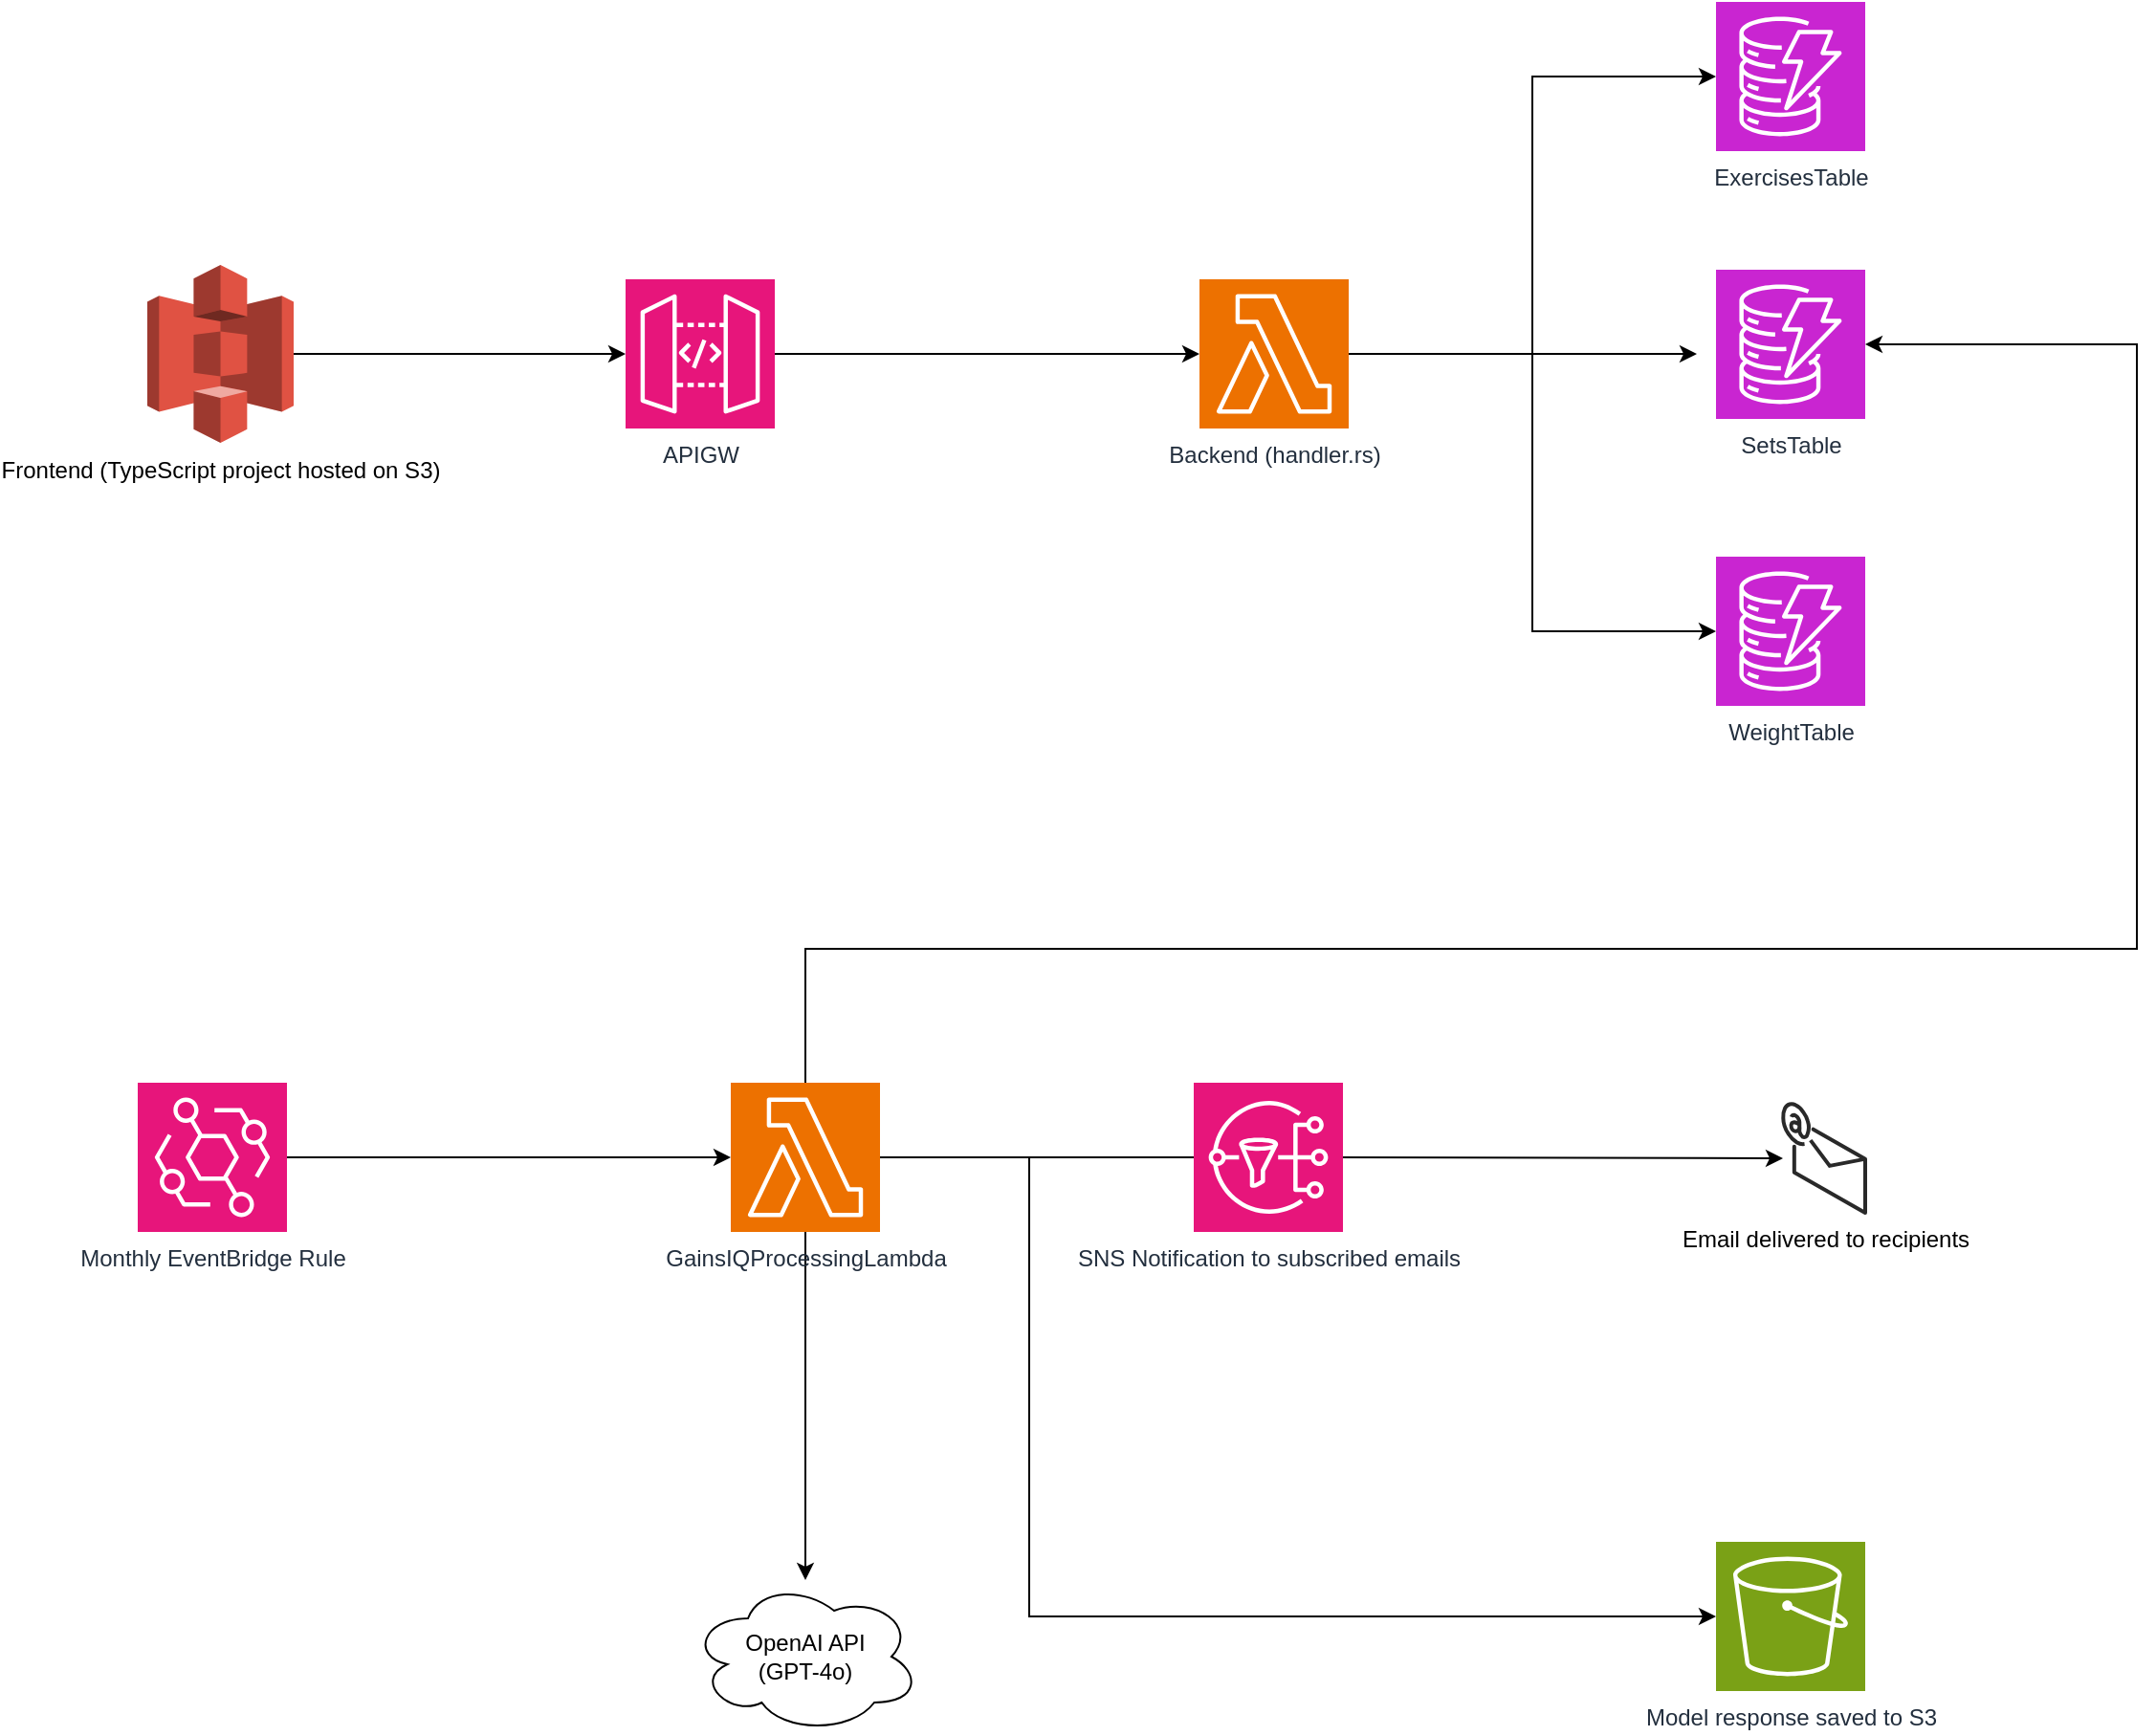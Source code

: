 <mxfile version="25.0.0">
  <diagram name="Page-1" id="QXoPpjPjjvawaE9_gzk-">
    <mxGraphModel dx="1099" dy="1129" grid="1" gridSize="10" guides="1" tooltips="1" connect="1" arrows="1" fold="1" page="1" pageScale="1" pageWidth="850" pageHeight="1100" math="0" shadow="0">
      <root>
        <mxCell id="0" />
        <mxCell id="1" parent="0" />
        <mxCell id="w0JvV6dThhApG_6P3n8y-1" value="&lt;div&gt;ExercisesTable&lt;/div&gt;&lt;div&gt;&lt;br&gt;&lt;/div&gt;" style="sketch=0;points=[[0,0,0],[0.25,0,0],[0.5,0,0],[0.75,0,0],[1,0,0],[0,1,0],[0.25,1,0],[0.5,1,0],[0.75,1,0],[1,1,0],[0,0.25,0],[0,0.5,0],[0,0.75,0],[1,0.25,0],[1,0.5,0],[1,0.75,0]];outlineConnect=0;fontColor=#232F3E;fillColor=#C925D1;strokeColor=#ffffff;dashed=0;verticalLabelPosition=bottom;verticalAlign=top;align=center;html=1;fontSize=12;fontStyle=0;aspect=fixed;shape=mxgraph.aws4.resourceIcon;resIcon=mxgraph.aws4.dynamodb;" vertex="1" parent="1">
          <mxGeometry x="920" y="125" width="78" height="78" as="geometry" />
        </mxCell>
        <mxCell id="w0JvV6dThhApG_6P3n8y-2" value="&lt;div&gt;SetsTable&lt;/div&gt;&lt;div&gt;&lt;br&gt;&lt;/div&gt;" style="sketch=0;points=[[0,0,0],[0.25,0,0],[0.5,0,0],[0.75,0,0],[1,0,0],[0,1,0],[0.25,1,0],[0.5,1,0],[0.75,1,0],[1,1,0],[0,0.25,0],[0,0.5,0],[0,0.75,0],[1,0.25,0],[1,0.5,0],[1,0.75,0]];outlineConnect=0;fontColor=#232F3E;fillColor=#C925D1;strokeColor=#ffffff;dashed=0;verticalLabelPosition=bottom;verticalAlign=top;align=center;html=1;fontSize=12;fontStyle=0;aspect=fixed;shape=mxgraph.aws4.resourceIcon;resIcon=mxgraph.aws4.dynamodb;" vertex="1" parent="1">
          <mxGeometry x="920" y="265" width="78" height="78" as="geometry" />
        </mxCell>
        <mxCell id="w0JvV6dThhApG_6P3n8y-3" value="&lt;div&gt;WeightTable&lt;/div&gt;&lt;div&gt;&lt;br&gt;&lt;/div&gt;" style="sketch=0;points=[[0,0,0],[0.25,0,0],[0.5,0,0],[0.75,0,0],[1,0,0],[0,1,0],[0.25,1,0],[0.5,1,0],[0.75,1,0],[1,1,0],[0,0.25,0],[0,0.5,0],[0,0.75,0],[1,0.25,0],[1,0.5,0],[1,0.75,0]];outlineConnect=0;fontColor=#232F3E;fillColor=#C925D1;strokeColor=#ffffff;dashed=0;verticalLabelPosition=bottom;verticalAlign=top;align=center;html=1;fontSize=12;fontStyle=0;aspect=fixed;shape=mxgraph.aws4.resourceIcon;resIcon=mxgraph.aws4.dynamodb;" vertex="1" parent="1">
          <mxGeometry x="920" y="415" width="78" height="78" as="geometry" />
        </mxCell>
        <mxCell id="w0JvV6dThhApG_6P3n8y-4" value="&lt;div&gt;APIGW&lt;/div&gt;&lt;div&gt;&lt;br&gt;&lt;/div&gt;" style="sketch=0;points=[[0,0,0],[0.25,0,0],[0.5,0,0],[0.75,0,0],[1,0,0],[0,1,0],[0.25,1,0],[0.5,1,0],[0.75,1,0],[1,1,0],[0,0.25,0],[0,0.5,0],[0,0.75,0],[1,0.25,0],[1,0.5,0],[1,0.75,0]];outlineConnect=0;fontColor=#232F3E;fillColor=#E7157B;strokeColor=#ffffff;dashed=0;verticalLabelPosition=bottom;verticalAlign=top;align=center;html=1;fontSize=12;fontStyle=0;aspect=fixed;shape=mxgraph.aws4.resourceIcon;resIcon=mxgraph.aws4.api_gateway;" vertex="1" parent="1">
          <mxGeometry x="350" y="270" width="78" height="78" as="geometry" />
        </mxCell>
        <mxCell id="w0JvV6dThhApG_6P3n8y-8" style="edgeStyle=orthogonalEdgeStyle;rounded=0;orthogonalLoop=1;jettySize=auto;html=1;" edge="1" parent="1" source="w0JvV6dThhApG_6P3n8y-5" target="w0JvV6dThhApG_6P3n8y-4">
          <mxGeometry relative="1" as="geometry" />
        </mxCell>
        <mxCell id="w0JvV6dThhApG_6P3n8y-5" value="&lt;div&gt;Frontend (TypeScript project hosted on S3)&lt;/div&gt;&lt;div&gt;&lt;br&gt;&lt;/div&gt;" style="outlineConnect=0;dashed=0;verticalLabelPosition=bottom;verticalAlign=top;align=center;html=1;shape=mxgraph.aws3.s3;fillColor=#E05243;gradientColor=none;" vertex="1" parent="1">
          <mxGeometry x="100" y="262.5" width="76.5" height="93" as="geometry" />
        </mxCell>
        <mxCell id="w0JvV6dThhApG_6P3n8y-12" style="edgeStyle=orthogonalEdgeStyle;rounded=0;orthogonalLoop=1;jettySize=auto;html=1;exitX=1;exitY=0.5;exitDx=0;exitDy=0;exitPerimeter=0;" edge="1" parent="1" source="w0JvV6dThhApG_6P3n8y-6">
          <mxGeometry relative="1" as="geometry">
            <mxPoint x="910" y="309" as="targetPoint" />
          </mxGeometry>
        </mxCell>
        <mxCell id="w0JvV6dThhApG_6P3n8y-6" value="Backend (handler.rs)" style="sketch=0;points=[[0,0,0],[0.25,0,0],[0.5,0,0],[0.75,0,0],[1,0,0],[0,1,0],[0.25,1,0],[0.5,1,0],[0.75,1,0],[1,1,0],[0,0.25,0],[0,0.5,0],[0,0.75,0],[1,0.25,0],[1,0.5,0],[1,0.75,0]];outlineConnect=0;fontColor=#232F3E;fillColor=#ED7100;strokeColor=#ffffff;dashed=0;verticalLabelPosition=bottom;verticalAlign=top;align=center;html=1;fontSize=12;fontStyle=0;aspect=fixed;shape=mxgraph.aws4.resourceIcon;resIcon=mxgraph.aws4.lambda;" vertex="1" parent="1">
          <mxGeometry x="650" y="270" width="78" height="78" as="geometry" />
        </mxCell>
        <mxCell id="w0JvV6dThhApG_6P3n8y-18" style="edgeStyle=orthogonalEdgeStyle;rounded=0;orthogonalLoop=1;jettySize=auto;html=1;" edge="1" parent="1" source="w0JvV6dThhApG_6P3n8y-7" target="w0JvV6dThhApG_6P3n8y-20">
          <mxGeometry relative="1" as="geometry">
            <mxPoint x="785" y="729" as="targetPoint" />
          </mxGeometry>
        </mxCell>
        <mxCell id="w0JvV6dThhApG_6P3n8y-28" style="edgeStyle=orthogonalEdgeStyle;rounded=0;orthogonalLoop=1;jettySize=auto;html=1;" edge="1" parent="1" source="w0JvV6dThhApG_6P3n8y-7" target="w0JvV6dThhApG_6P3n8y-27">
          <mxGeometry relative="1" as="geometry" />
        </mxCell>
        <mxCell id="w0JvV6dThhApG_6P3n8y-31" style="edgeStyle=orthogonalEdgeStyle;rounded=0;orthogonalLoop=1;jettySize=auto;html=1;" edge="1" parent="1" source="w0JvV6dThhApG_6P3n8y-7" target="w0JvV6dThhApG_6P3n8y-2">
          <mxGeometry relative="1" as="geometry">
            <mxPoint x="1140" y="300" as="targetPoint" />
            <Array as="points">
              <mxPoint x="444" y="620" />
              <mxPoint x="1140" y="620" />
              <mxPoint x="1140" y="304" />
            </Array>
          </mxGeometry>
        </mxCell>
        <mxCell id="w0JvV6dThhApG_6P3n8y-32" style="edgeStyle=orthogonalEdgeStyle;rounded=0;orthogonalLoop=1;jettySize=auto;html=1;" edge="1" parent="1" source="w0JvV6dThhApG_6P3n8y-7" target="w0JvV6dThhApG_6P3n8y-29">
          <mxGeometry relative="1" as="geometry">
            <mxPoint x="560" y="1010" as="targetPoint" />
            <Array as="points">
              <mxPoint x="561" y="729" />
              <mxPoint x="561" y="969" />
            </Array>
          </mxGeometry>
        </mxCell>
        <mxCell id="w0JvV6dThhApG_6P3n8y-7" value="GainsIQProcessingLambda" style="sketch=0;points=[[0,0,0],[0.25,0,0],[0.5,0,0],[0.75,0,0],[1,0,0],[0,1,0],[0.25,1,0],[0.5,1,0],[0.75,1,0],[1,1,0],[0,0.25,0],[0,0.5,0],[0,0.75,0],[1,0.25,0],[1,0.5,0],[1,0.75,0]];outlineConnect=0;fontColor=#232F3E;fillColor=#ED7100;strokeColor=#ffffff;dashed=0;verticalLabelPosition=bottom;verticalAlign=top;align=center;html=1;fontSize=12;fontStyle=0;aspect=fixed;shape=mxgraph.aws4.resourceIcon;resIcon=mxgraph.aws4.lambda;" vertex="1" parent="1">
          <mxGeometry x="405" y="690" width="78" height="78" as="geometry" />
        </mxCell>
        <mxCell id="w0JvV6dThhApG_6P3n8y-9" style="edgeStyle=orthogonalEdgeStyle;rounded=0;orthogonalLoop=1;jettySize=auto;html=1;entryX=0;entryY=0.5;entryDx=0;entryDy=0;entryPerimeter=0;" edge="1" parent="1" source="w0JvV6dThhApG_6P3n8y-4" target="w0JvV6dThhApG_6P3n8y-6">
          <mxGeometry relative="1" as="geometry" />
        </mxCell>
        <mxCell id="w0JvV6dThhApG_6P3n8y-13" style="edgeStyle=orthogonalEdgeStyle;rounded=0;orthogonalLoop=1;jettySize=auto;html=1;entryX=0;entryY=0.5;entryDx=0;entryDy=0;entryPerimeter=0;" edge="1" parent="1" source="w0JvV6dThhApG_6P3n8y-6" target="w0JvV6dThhApG_6P3n8y-1">
          <mxGeometry relative="1" as="geometry" />
        </mxCell>
        <mxCell id="w0JvV6dThhApG_6P3n8y-14" style="edgeStyle=orthogonalEdgeStyle;rounded=0;orthogonalLoop=1;jettySize=auto;html=1;entryX=0;entryY=0.5;entryDx=0;entryDy=0;entryPerimeter=0;strokeColor=default;" edge="1" parent="1" source="w0JvV6dThhApG_6P3n8y-6" target="w0JvV6dThhApG_6P3n8y-3">
          <mxGeometry relative="1" as="geometry" />
        </mxCell>
        <mxCell id="w0JvV6dThhApG_6P3n8y-15" value="Monthly EventBridge Rule" style="sketch=0;points=[[0,0,0],[0.25,0,0],[0.5,0,0],[0.75,0,0],[1,0,0],[0,1,0],[0.25,1,0],[0.5,1,0],[0.75,1,0],[1,1,0],[0,0.25,0],[0,0.5,0],[0,0.75,0],[1,0.25,0],[1,0.5,0],[1,0.75,0]];outlineConnect=0;fontColor=#232F3E;fillColor=#E7157B;strokeColor=#ffffff;dashed=0;verticalLabelPosition=bottom;verticalAlign=top;align=center;html=1;fontSize=12;fontStyle=0;aspect=fixed;shape=mxgraph.aws4.resourceIcon;resIcon=mxgraph.aws4.eventbridge;" vertex="1" parent="1">
          <mxGeometry x="95" y="690" width="78" height="78" as="geometry" />
        </mxCell>
        <mxCell id="w0JvV6dThhApG_6P3n8y-16" style="edgeStyle=orthogonalEdgeStyle;rounded=0;orthogonalLoop=1;jettySize=auto;html=1;entryX=0;entryY=0.5;entryDx=0;entryDy=0;entryPerimeter=0;" edge="1" parent="1" source="w0JvV6dThhApG_6P3n8y-15" target="w0JvV6dThhApG_6P3n8y-7">
          <mxGeometry relative="1" as="geometry" />
        </mxCell>
        <mxCell id="w0JvV6dThhApG_6P3n8y-19" value="SNS Notification to subscribed emails" style="sketch=0;points=[[0,0,0],[0.25,0,0],[0.5,0,0],[0.75,0,0],[1,0,0],[0,1,0],[0.25,1,0],[0.5,1,0],[0.75,1,0],[1,1,0],[0,0.25,0],[0,0.5,0],[0,0.75,0],[1,0.25,0],[1,0.5,0],[1,0.75,0]];outlineConnect=0;fontColor=#232F3E;fillColor=#E7157B;strokeColor=#ffffff;dashed=0;verticalLabelPosition=bottom;verticalAlign=top;align=center;html=1;fontSize=12;fontStyle=0;aspect=fixed;shape=mxgraph.aws4.resourceIcon;resIcon=mxgraph.aws4.sns;" vertex="1" parent="1">
          <mxGeometry x="647" y="690" width="78" height="78" as="geometry" />
        </mxCell>
        <mxCell id="w0JvV6dThhApG_6P3n8y-20" value="&lt;div&gt;Email delivered to recipients&lt;br&gt;&lt;/div&gt;&lt;div&gt;&lt;br&gt;&lt;/div&gt;" style="verticalLabelPosition=bottom;html=1;verticalAlign=top;strokeWidth=1;align=center;outlineConnect=0;dashed=0;outlineConnect=0;shape=mxgraph.aws3d.email;aspect=fixed;strokeColor=#292929;" vertex="1" parent="1">
          <mxGeometry x="955" y="701" width="43" height="57.0" as="geometry" />
        </mxCell>
        <mxCell id="w0JvV6dThhApG_6P3n8y-27" value="&lt;div&gt;OpenAI API&lt;/div&gt;&lt;div&gt;(GPT-4o)&lt;br&gt;&lt;/div&gt;" style="ellipse;shape=cloud;whiteSpace=wrap;html=1;" vertex="1" parent="1">
          <mxGeometry x="384" y="950" width="120" height="80" as="geometry" />
        </mxCell>
        <mxCell id="w0JvV6dThhApG_6P3n8y-29" value="Model response saved to S3" style="sketch=0;points=[[0,0,0],[0.25,0,0],[0.5,0,0],[0.75,0,0],[1,0,0],[0,1,0],[0.25,1,0],[0.5,1,0],[0.75,1,0],[1,1,0],[0,0.25,0],[0,0.5,0],[0,0.75,0],[1,0.25,0],[1,0.5,0],[1,0.75,0]];outlineConnect=0;fontColor=#232F3E;fillColor=#7AA116;strokeColor=#ffffff;dashed=0;verticalLabelPosition=bottom;verticalAlign=top;align=center;html=1;fontSize=12;fontStyle=0;aspect=fixed;shape=mxgraph.aws4.resourceIcon;resIcon=mxgraph.aws4.s3;" vertex="1" parent="1">
          <mxGeometry x="920" y="930" width="78" height="78" as="geometry" />
        </mxCell>
      </root>
    </mxGraphModel>
  </diagram>
</mxfile>
